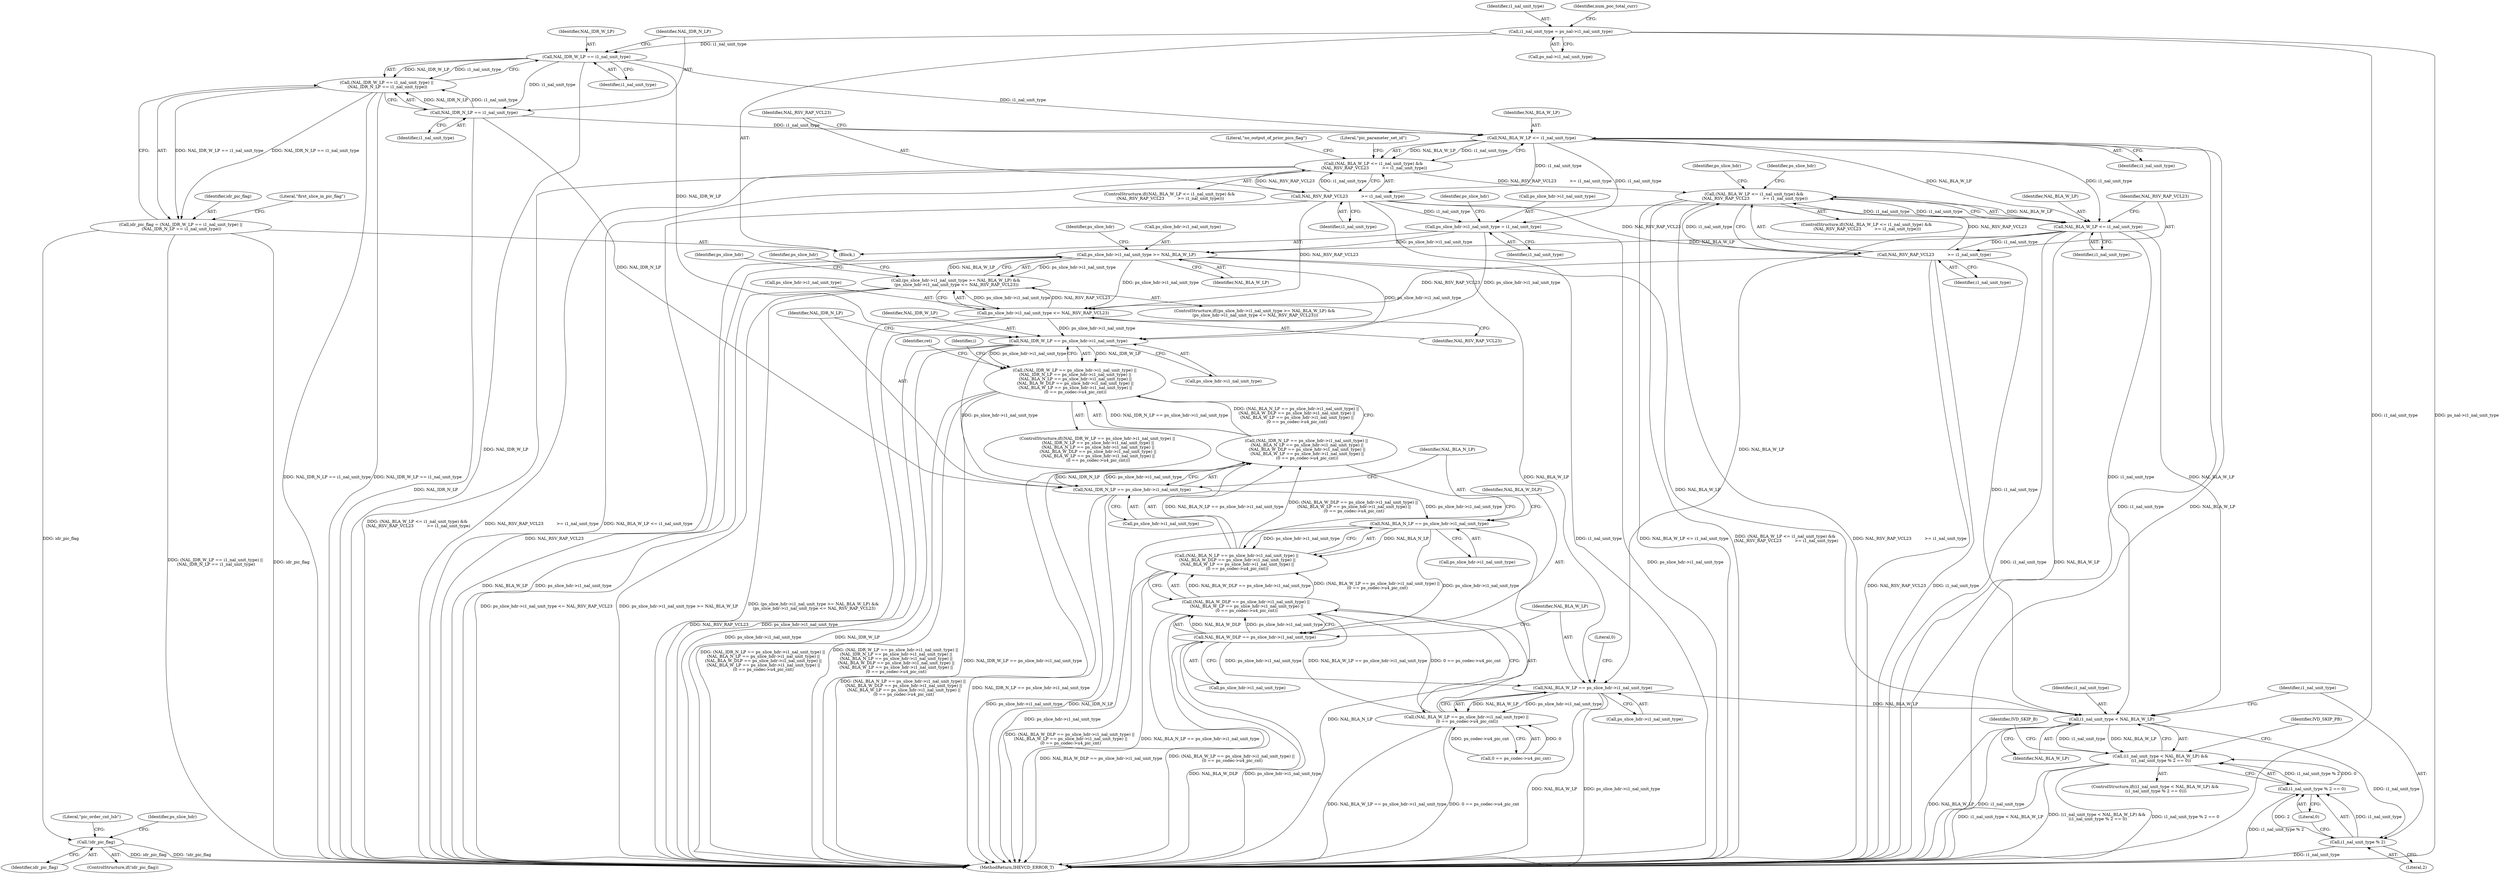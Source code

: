 digraph "0_Android_a1424724a00d62ac5efa0e27953eed66850d662f@pointer" {
"1000163" [label="(Call,i1_nal_unit_type = ps_nal->i1_nal_unit_type)"];
"1000184" [label="(Call,NAL_IDR_W_LP == i1_nal_unit_type)"];
"1000183" [label="(Call,(NAL_IDR_W_LP == i1_nal_unit_type) ||\n (NAL_IDR_N_LP == i1_nal_unit_type))"];
"1000181" [label="(Call,idr_pic_flag = (NAL_IDR_W_LP == i1_nal_unit_type) ||\n (NAL_IDR_N_LP == i1_nal_unit_type))"];
"1000675" [label="(Call,!idr_pic_flag)"];
"1000187" [label="(Call,NAL_IDR_N_LP == i1_nal_unit_type)"];
"1000197" [label="(Call,NAL_BLA_W_LP <= i1_nal_unit_type)"];
"1000196" [label="(Call,(NAL_BLA_W_LP <= i1_nal_unit_type) &&\n (NAL_RSV_RAP_VCL23          >= i1_nal_unit_type))"];
"1000493" [label="(Call,(NAL_BLA_W_LP <= i1_nal_unit_type) &&\n (NAL_RSV_RAP_VCL23          >= i1_nal_unit_type))"];
"1000200" [label="(Call,NAL_RSV_RAP_VCL23          >= i1_nal_unit_type)"];
"1000472" [label="(Call,ps_slice_hdr->i1_nal_unit_type = i1_nal_unit_type)"];
"1000603" [label="(Call,ps_slice_hdr->i1_nal_unit_type >= NAL_BLA_W_LP)"];
"1000602" [label="(Call,(ps_slice_hdr->i1_nal_unit_type >= NAL_BLA_W_LP) &&\n (ps_slice_hdr->i1_nal_unit_type <= NAL_RSV_RAP_VCL23))"];
"1000608" [label="(Call,ps_slice_hdr->i1_nal_unit_type <= NAL_RSV_RAP_VCL23)"];
"1002030" [label="(Call,NAL_IDR_W_LP == ps_slice_hdr->i1_nal_unit_type)"];
"1002029" [label="(Call,(NAL_IDR_W_LP == ps_slice_hdr->i1_nal_unit_type) ||\n (NAL_IDR_N_LP == ps_slice_hdr->i1_nal_unit_type) ||\n (NAL_BLA_N_LP == ps_slice_hdr->i1_nal_unit_type) ||\n (NAL_BLA_W_DLP == ps_slice_hdr->i1_nal_unit_type) ||\n (NAL_BLA_W_LP == ps_slice_hdr->i1_nal_unit_type) ||\n (0 == ps_codec->u4_pic_cnt))"];
"1002036" [label="(Call,NAL_IDR_N_LP == ps_slice_hdr->i1_nal_unit_type)"];
"1002035" [label="(Call,(NAL_IDR_N_LP == ps_slice_hdr->i1_nal_unit_type) ||\n (NAL_BLA_N_LP == ps_slice_hdr->i1_nal_unit_type) ||\n (NAL_BLA_W_DLP == ps_slice_hdr->i1_nal_unit_type) ||\n (NAL_BLA_W_LP == ps_slice_hdr->i1_nal_unit_type) ||\n (0 == ps_codec->u4_pic_cnt))"];
"1002042" [label="(Call,NAL_BLA_N_LP == ps_slice_hdr->i1_nal_unit_type)"];
"1002041" [label="(Call,(NAL_BLA_N_LP == ps_slice_hdr->i1_nal_unit_type) ||\n (NAL_BLA_W_DLP == ps_slice_hdr->i1_nal_unit_type) ||\n (NAL_BLA_W_LP == ps_slice_hdr->i1_nal_unit_type) ||\n (0 == ps_codec->u4_pic_cnt))"];
"1002048" [label="(Call,NAL_BLA_W_DLP == ps_slice_hdr->i1_nal_unit_type)"];
"1002047" [label="(Call,(NAL_BLA_W_DLP == ps_slice_hdr->i1_nal_unit_type) ||\n (NAL_BLA_W_LP == ps_slice_hdr->i1_nal_unit_type) ||\n (0 == ps_codec->u4_pic_cnt))"];
"1002054" [label="(Call,NAL_BLA_W_LP == ps_slice_hdr->i1_nal_unit_type)"];
"1002053" [label="(Call,(NAL_BLA_W_LP == ps_slice_hdr->i1_nal_unit_type) ||\n (0 == ps_codec->u4_pic_cnt))"];
"1002583" [label="(Call,i1_nal_unit_type < NAL_BLA_W_LP)"];
"1002582" [label="(Call,(i1_nal_unit_type < NAL_BLA_W_LP) &&\n (i1_nal_unit_type % 2 == 0))"];
"1002587" [label="(Call,i1_nal_unit_type % 2)"];
"1002586" [label="(Call,i1_nal_unit_type % 2 == 0)"];
"1000494" [label="(Call,NAL_BLA_W_LP <= i1_nal_unit_type)"];
"1000497" [label="(Call,NAL_RSV_RAP_VCL23          >= i1_nal_unit_type)"];
"1002049" [label="(Identifier,NAL_BLA_W_DLP)"];
"1002197" [label="(Identifier,ret)"];
"1000479" [label="(Identifier,ps_slice_hdr)"];
"1000195" [label="(ControlStructure,if((NAL_BLA_W_LP <= i1_nal_unit_type) &&\n (NAL_RSV_RAP_VCL23          >= i1_nal_unit_type)))"];
"1000498" [label="(Identifier,NAL_RSV_RAP_VCL23)"];
"1000622" [label="(Identifier,ps_slice_hdr)"];
"1002048" [label="(Call,NAL_BLA_W_DLP == ps_slice_hdr->i1_nal_unit_type)"];
"1002581" [label="(ControlStructure,if((i1_nal_unit_type < NAL_BLA_W_LP) &&\n (i1_nal_unit_type % 2 == 0)))"];
"1000615" [label="(Identifier,ps_slice_hdr)"];
"1000604" [label="(Call,ps_slice_hdr->i1_nal_unit_type)"];
"1002586" [label="(Call,i1_nal_unit_type % 2 == 0)"];
"1000132" [label="(Block,)"];
"1000196" [label="(Call,(NAL_BLA_W_LP <= i1_nal_unit_type) &&\n (NAL_RSV_RAP_VCL23          >= i1_nal_unit_type))"];
"1002603" [label="(Identifier,IVD_SKIP_PB)"];
"1002043" [label="(Identifier,NAL_BLA_N_LP)"];
"1000198" [label="(Identifier,NAL_BLA_W_LP)"];
"1000603" [label="(Call,ps_slice_hdr->i1_nal_unit_type >= NAL_BLA_W_LP)"];
"1002031" [label="(Identifier,NAL_IDR_W_LP)"];
"1000188" [label="(Identifier,NAL_IDR_N_LP)"];
"1000181" [label="(Call,idr_pic_flag = (NAL_IDR_W_LP == i1_nal_unit_type) ||\n (NAL_IDR_N_LP == i1_nal_unit_type))"];
"1002044" [label="(Call,ps_slice_hdr->i1_nal_unit_type)"];
"1002056" [label="(Call,ps_slice_hdr->i1_nal_unit_type)"];
"1000182" [label="(Identifier,idr_pic_flag)"];
"1001093" [label="(Identifier,ps_slice_hdr)"];
"1002067" [label="(Identifier,i)"];
"1000165" [label="(Call,ps_nal->i1_nal_unit_type)"];
"1002028" [label="(ControlStructure,if((NAL_IDR_W_LP == ps_slice_hdr->i1_nal_unit_type) ||\n (NAL_IDR_N_LP == ps_slice_hdr->i1_nal_unit_type) ||\n (NAL_BLA_N_LP == ps_slice_hdr->i1_nal_unit_type) ||\n (NAL_BLA_W_DLP == ps_slice_hdr->i1_nal_unit_type) ||\n (NAL_BLA_W_LP == ps_slice_hdr->i1_nal_unit_type) ||\n (0 == ps_codec->u4_pic_cnt)))"];
"1000683" [label="(Literal,\"pic_order_cnt_lsb\")"];
"1002029" [label="(Call,(NAL_IDR_W_LP == ps_slice_hdr->i1_nal_unit_type) ||\n (NAL_IDR_N_LP == ps_slice_hdr->i1_nal_unit_type) ||\n (NAL_BLA_N_LP == ps_slice_hdr->i1_nal_unit_type) ||\n (NAL_BLA_W_DLP == ps_slice_hdr->i1_nal_unit_type) ||\n (NAL_BLA_W_LP == ps_slice_hdr->i1_nal_unit_type) ||\n (0 == ps_codec->u4_pic_cnt))"];
"1002038" [label="(Call,ps_slice_hdr->i1_nal_unit_type)"];
"1000492" [label="(ControlStructure,if((NAL_BLA_W_LP <= i1_nal_unit_type) &&\n (NAL_RSV_RAP_VCL23          >= i1_nal_unit_type)))"];
"1000476" [label="(Identifier,i1_nal_unit_type)"];
"1002059" [label="(Call,0 == ps_codec->u4_pic_cnt)"];
"1000496" [label="(Identifier,i1_nal_unit_type)"];
"1002047" [label="(Call,(NAL_BLA_W_DLP == ps_slice_hdr->i1_nal_unit_type) ||\n (NAL_BLA_W_LP == ps_slice_hdr->i1_nal_unit_type) ||\n (0 == ps_codec->u4_pic_cnt))"];
"1000508" [label="(Identifier,ps_slice_hdr)"];
"1000676" [label="(Identifier,idr_pic_flag)"];
"1002042" [label="(Call,NAL_BLA_N_LP == ps_slice_hdr->i1_nal_unit_type)"];
"1000503" [label="(Identifier,ps_slice_hdr)"];
"1002041" [label="(Call,(NAL_BLA_N_LP == ps_slice_hdr->i1_nal_unit_type) ||\n (NAL_BLA_W_DLP == ps_slice_hdr->i1_nal_unit_type) ||\n (NAL_BLA_W_LP == ps_slice_hdr->i1_nal_unit_type) ||\n (0 == ps_codec->u4_pic_cnt))"];
"1002054" [label="(Call,NAL_BLA_W_LP == ps_slice_hdr->i1_nal_unit_type)"];
"1000472" [label="(Call,ps_slice_hdr->i1_nal_unit_type = i1_nal_unit_type)"];
"1000163" [label="(Call,i1_nal_unit_type = ps_nal->i1_nal_unit_type)"];
"1000191" [label="(Literal,\"first_slice_in_pic_flag\")"];
"1002617" [label="(MethodReturn,IHEVCD_ERROR_T)"];
"1000612" [label="(Identifier,NAL_RSV_RAP_VCL23)"];
"1002584" [label="(Identifier,i1_nal_unit_type)"];
"1000608" [label="(Call,ps_slice_hdr->i1_nal_unit_type <= NAL_RSV_RAP_VCL23)"];
"1002036" [label="(Call,NAL_IDR_N_LP == ps_slice_hdr->i1_nal_unit_type)"];
"1000607" [label="(Identifier,NAL_BLA_W_LP)"];
"1000187" [label="(Call,NAL_IDR_N_LP == i1_nal_unit_type)"];
"1002589" [label="(Literal,2)"];
"1002590" [label="(Literal,0)"];
"1000675" [label="(Call,!idr_pic_flag)"];
"1000473" [label="(Call,ps_slice_hdr->i1_nal_unit_type)"];
"1002055" [label="(Identifier,NAL_BLA_W_LP)"];
"1000164" [label="(Identifier,i1_nal_unit_type)"];
"1000494" [label="(Call,NAL_BLA_W_LP <= i1_nal_unit_type)"];
"1002060" [label="(Literal,0)"];
"1000200" [label="(Call,NAL_RSV_RAP_VCL23          >= i1_nal_unit_type)"];
"1000197" [label="(Call,NAL_BLA_W_LP <= i1_nal_unit_type)"];
"1002594" [label="(Identifier,IVD_SKIP_B)"];
"1000184" [label="(Call,NAL_IDR_W_LP == i1_nal_unit_type)"];
"1002050" [label="(Call,ps_slice_hdr->i1_nal_unit_type)"];
"1000601" [label="(ControlStructure,if((ps_slice_hdr->i1_nal_unit_type >= NAL_BLA_W_LP) &&\n (ps_slice_hdr->i1_nal_unit_type <= NAL_RSV_RAP_VCL23)))"];
"1002035" [label="(Call,(NAL_IDR_N_LP == ps_slice_hdr->i1_nal_unit_type) ||\n (NAL_BLA_N_LP == ps_slice_hdr->i1_nal_unit_type) ||\n (NAL_BLA_W_DLP == ps_slice_hdr->i1_nal_unit_type) ||\n (NAL_BLA_W_LP == ps_slice_hdr->i1_nal_unit_type) ||\n (0 == ps_codec->u4_pic_cnt))"];
"1000170" [label="(Identifier,num_poc_total_curr)"];
"1000186" [label="(Identifier,i1_nal_unit_type)"];
"1002582" [label="(Call,(i1_nal_unit_type < NAL_BLA_W_LP) &&\n (i1_nal_unit_type % 2 == 0))"];
"1000185" [label="(Identifier,NAL_IDR_W_LP)"];
"1000674" [label="(ControlStructure,if(!idr_pic_flag))"];
"1002032" [label="(Call,ps_slice_hdr->i1_nal_unit_type)"];
"1000610" [label="(Identifier,ps_slice_hdr)"];
"1000495" [label="(Identifier,NAL_BLA_W_LP)"];
"1000183" [label="(Call,(NAL_IDR_W_LP == i1_nal_unit_type) ||\n (NAL_IDR_N_LP == i1_nal_unit_type))"];
"1002053" [label="(Call,(NAL_BLA_W_LP == ps_slice_hdr->i1_nal_unit_type) ||\n (0 == ps_codec->u4_pic_cnt))"];
"1000201" [label="(Identifier,NAL_RSV_RAP_VCL23)"];
"1002588" [label="(Identifier,i1_nal_unit_type)"];
"1002587" [label="(Call,i1_nal_unit_type % 2)"];
"1000202" [label="(Identifier,i1_nal_unit_type)"];
"1002585" [label="(Identifier,NAL_BLA_W_LP)"];
"1000199" [label="(Identifier,i1_nal_unit_type)"];
"1000205" [label="(Literal,\"no_output_of_prior_pics_flag\")"];
"1000609" [label="(Call,ps_slice_hdr->i1_nal_unit_type)"];
"1000493" [label="(Call,(NAL_BLA_W_LP <= i1_nal_unit_type) &&\n (NAL_RSV_RAP_VCL23          >= i1_nal_unit_type))"];
"1000210" [label="(Literal,\"pic_parameter_set_id\")"];
"1000497" [label="(Call,NAL_RSV_RAP_VCL23          >= i1_nal_unit_type)"];
"1002030" [label="(Call,NAL_IDR_W_LP == ps_slice_hdr->i1_nal_unit_type)"];
"1000602" [label="(Call,(ps_slice_hdr->i1_nal_unit_type >= NAL_BLA_W_LP) &&\n (ps_slice_hdr->i1_nal_unit_type <= NAL_RSV_RAP_VCL23))"];
"1002037" [label="(Identifier,NAL_IDR_N_LP)"];
"1000189" [label="(Identifier,i1_nal_unit_type)"];
"1002583" [label="(Call,i1_nal_unit_type < NAL_BLA_W_LP)"];
"1000499" [label="(Identifier,i1_nal_unit_type)"];
"1000163" -> "1000132"  [label="AST: "];
"1000163" -> "1000165"  [label="CFG: "];
"1000164" -> "1000163"  [label="AST: "];
"1000165" -> "1000163"  [label="AST: "];
"1000170" -> "1000163"  [label="CFG: "];
"1000163" -> "1002617"  [label="DDG: i1_nal_unit_type"];
"1000163" -> "1002617"  [label="DDG: ps_nal->i1_nal_unit_type"];
"1000163" -> "1000184"  [label="DDG: i1_nal_unit_type"];
"1000184" -> "1000183"  [label="AST: "];
"1000184" -> "1000186"  [label="CFG: "];
"1000185" -> "1000184"  [label="AST: "];
"1000186" -> "1000184"  [label="AST: "];
"1000188" -> "1000184"  [label="CFG: "];
"1000183" -> "1000184"  [label="CFG: "];
"1000184" -> "1002617"  [label="DDG: NAL_IDR_W_LP"];
"1000184" -> "1000183"  [label="DDG: NAL_IDR_W_LP"];
"1000184" -> "1000183"  [label="DDG: i1_nal_unit_type"];
"1000184" -> "1000187"  [label="DDG: i1_nal_unit_type"];
"1000184" -> "1000197"  [label="DDG: i1_nal_unit_type"];
"1000184" -> "1002030"  [label="DDG: NAL_IDR_W_LP"];
"1000183" -> "1000181"  [label="AST: "];
"1000183" -> "1000187"  [label="CFG: "];
"1000187" -> "1000183"  [label="AST: "];
"1000181" -> "1000183"  [label="CFG: "];
"1000183" -> "1002617"  [label="DDG: NAL_IDR_N_LP == i1_nal_unit_type"];
"1000183" -> "1002617"  [label="DDG: NAL_IDR_W_LP == i1_nal_unit_type"];
"1000183" -> "1000181"  [label="DDG: NAL_IDR_W_LP == i1_nal_unit_type"];
"1000183" -> "1000181"  [label="DDG: NAL_IDR_N_LP == i1_nal_unit_type"];
"1000187" -> "1000183"  [label="DDG: NAL_IDR_N_LP"];
"1000187" -> "1000183"  [label="DDG: i1_nal_unit_type"];
"1000181" -> "1000132"  [label="AST: "];
"1000182" -> "1000181"  [label="AST: "];
"1000191" -> "1000181"  [label="CFG: "];
"1000181" -> "1002617"  [label="DDG: idr_pic_flag"];
"1000181" -> "1002617"  [label="DDG: (NAL_IDR_W_LP == i1_nal_unit_type) ||\n (NAL_IDR_N_LP == i1_nal_unit_type)"];
"1000181" -> "1000675"  [label="DDG: idr_pic_flag"];
"1000675" -> "1000674"  [label="AST: "];
"1000675" -> "1000676"  [label="CFG: "];
"1000676" -> "1000675"  [label="AST: "];
"1000683" -> "1000675"  [label="CFG: "];
"1001093" -> "1000675"  [label="CFG: "];
"1000675" -> "1002617"  [label="DDG: idr_pic_flag"];
"1000675" -> "1002617"  [label="DDG: !idr_pic_flag"];
"1000187" -> "1000189"  [label="CFG: "];
"1000188" -> "1000187"  [label="AST: "];
"1000189" -> "1000187"  [label="AST: "];
"1000187" -> "1002617"  [label="DDG: NAL_IDR_N_LP"];
"1000187" -> "1000197"  [label="DDG: i1_nal_unit_type"];
"1000187" -> "1002036"  [label="DDG: NAL_IDR_N_LP"];
"1000197" -> "1000196"  [label="AST: "];
"1000197" -> "1000199"  [label="CFG: "];
"1000198" -> "1000197"  [label="AST: "];
"1000199" -> "1000197"  [label="AST: "];
"1000201" -> "1000197"  [label="CFG: "];
"1000196" -> "1000197"  [label="CFG: "];
"1000197" -> "1002617"  [label="DDG: i1_nal_unit_type"];
"1000197" -> "1002617"  [label="DDG: NAL_BLA_W_LP"];
"1000197" -> "1000196"  [label="DDG: NAL_BLA_W_LP"];
"1000197" -> "1000196"  [label="DDG: i1_nal_unit_type"];
"1000197" -> "1000200"  [label="DDG: i1_nal_unit_type"];
"1000197" -> "1000472"  [label="DDG: i1_nal_unit_type"];
"1000197" -> "1000494"  [label="DDG: NAL_BLA_W_LP"];
"1000197" -> "1000494"  [label="DDG: i1_nal_unit_type"];
"1000196" -> "1000195"  [label="AST: "];
"1000196" -> "1000200"  [label="CFG: "];
"1000200" -> "1000196"  [label="AST: "];
"1000205" -> "1000196"  [label="CFG: "];
"1000210" -> "1000196"  [label="CFG: "];
"1000196" -> "1002617"  [label="DDG: NAL_RSV_RAP_VCL23          >= i1_nal_unit_type"];
"1000196" -> "1002617"  [label="DDG: NAL_BLA_W_LP <= i1_nal_unit_type"];
"1000196" -> "1002617"  [label="DDG: (NAL_BLA_W_LP <= i1_nal_unit_type) &&\n (NAL_RSV_RAP_VCL23          >= i1_nal_unit_type)"];
"1000200" -> "1000196"  [label="DDG: NAL_RSV_RAP_VCL23"];
"1000200" -> "1000196"  [label="DDG: i1_nal_unit_type"];
"1000196" -> "1000493"  [label="DDG: NAL_RSV_RAP_VCL23          >= i1_nal_unit_type"];
"1000493" -> "1000492"  [label="AST: "];
"1000493" -> "1000494"  [label="CFG: "];
"1000493" -> "1000497"  [label="CFG: "];
"1000494" -> "1000493"  [label="AST: "];
"1000497" -> "1000493"  [label="AST: "];
"1000503" -> "1000493"  [label="CFG: "];
"1000508" -> "1000493"  [label="CFG: "];
"1000493" -> "1002617"  [label="DDG: NAL_BLA_W_LP <= i1_nal_unit_type"];
"1000493" -> "1002617"  [label="DDG: (NAL_BLA_W_LP <= i1_nal_unit_type) &&\n (NAL_RSV_RAP_VCL23          >= i1_nal_unit_type)"];
"1000493" -> "1002617"  [label="DDG: NAL_RSV_RAP_VCL23          >= i1_nal_unit_type"];
"1000494" -> "1000493"  [label="DDG: NAL_BLA_W_LP"];
"1000494" -> "1000493"  [label="DDG: i1_nal_unit_type"];
"1000497" -> "1000493"  [label="DDG: NAL_RSV_RAP_VCL23"];
"1000497" -> "1000493"  [label="DDG: i1_nal_unit_type"];
"1000200" -> "1000202"  [label="CFG: "];
"1000201" -> "1000200"  [label="AST: "];
"1000202" -> "1000200"  [label="AST: "];
"1000200" -> "1002617"  [label="DDG: NAL_RSV_RAP_VCL23"];
"1000200" -> "1002617"  [label="DDG: i1_nal_unit_type"];
"1000200" -> "1000472"  [label="DDG: i1_nal_unit_type"];
"1000200" -> "1000494"  [label="DDG: i1_nal_unit_type"];
"1000200" -> "1000497"  [label="DDG: NAL_RSV_RAP_VCL23"];
"1000200" -> "1000608"  [label="DDG: NAL_RSV_RAP_VCL23"];
"1000472" -> "1000132"  [label="AST: "];
"1000472" -> "1000476"  [label="CFG: "];
"1000473" -> "1000472"  [label="AST: "];
"1000476" -> "1000472"  [label="AST: "];
"1000479" -> "1000472"  [label="CFG: "];
"1000472" -> "1002617"  [label="DDG: ps_slice_hdr->i1_nal_unit_type"];
"1000472" -> "1000603"  [label="DDG: ps_slice_hdr->i1_nal_unit_type"];
"1000472" -> "1002030"  [label="DDG: ps_slice_hdr->i1_nal_unit_type"];
"1000603" -> "1000602"  [label="AST: "];
"1000603" -> "1000607"  [label="CFG: "];
"1000604" -> "1000603"  [label="AST: "];
"1000607" -> "1000603"  [label="AST: "];
"1000610" -> "1000603"  [label="CFG: "];
"1000602" -> "1000603"  [label="CFG: "];
"1000603" -> "1002617"  [label="DDG: NAL_BLA_W_LP"];
"1000603" -> "1002617"  [label="DDG: ps_slice_hdr->i1_nal_unit_type"];
"1000603" -> "1000602"  [label="DDG: ps_slice_hdr->i1_nal_unit_type"];
"1000603" -> "1000602"  [label="DDG: NAL_BLA_W_LP"];
"1000494" -> "1000603"  [label="DDG: NAL_BLA_W_LP"];
"1000603" -> "1000608"  [label="DDG: ps_slice_hdr->i1_nal_unit_type"];
"1000603" -> "1002030"  [label="DDG: ps_slice_hdr->i1_nal_unit_type"];
"1000603" -> "1002054"  [label="DDG: NAL_BLA_W_LP"];
"1000603" -> "1002583"  [label="DDG: NAL_BLA_W_LP"];
"1000602" -> "1000601"  [label="AST: "];
"1000602" -> "1000608"  [label="CFG: "];
"1000608" -> "1000602"  [label="AST: "];
"1000615" -> "1000602"  [label="CFG: "];
"1000622" -> "1000602"  [label="CFG: "];
"1000602" -> "1002617"  [label="DDG: (ps_slice_hdr->i1_nal_unit_type >= NAL_BLA_W_LP) &&\n (ps_slice_hdr->i1_nal_unit_type <= NAL_RSV_RAP_VCL23)"];
"1000602" -> "1002617"  [label="DDG: ps_slice_hdr->i1_nal_unit_type <= NAL_RSV_RAP_VCL23"];
"1000602" -> "1002617"  [label="DDG: ps_slice_hdr->i1_nal_unit_type >= NAL_BLA_W_LP"];
"1000608" -> "1000602"  [label="DDG: ps_slice_hdr->i1_nal_unit_type"];
"1000608" -> "1000602"  [label="DDG: NAL_RSV_RAP_VCL23"];
"1000608" -> "1000612"  [label="CFG: "];
"1000609" -> "1000608"  [label="AST: "];
"1000612" -> "1000608"  [label="AST: "];
"1000608" -> "1002617"  [label="DDG: ps_slice_hdr->i1_nal_unit_type"];
"1000608" -> "1002617"  [label="DDG: NAL_RSV_RAP_VCL23"];
"1000497" -> "1000608"  [label="DDG: NAL_RSV_RAP_VCL23"];
"1000608" -> "1002030"  [label="DDG: ps_slice_hdr->i1_nal_unit_type"];
"1002030" -> "1002029"  [label="AST: "];
"1002030" -> "1002032"  [label="CFG: "];
"1002031" -> "1002030"  [label="AST: "];
"1002032" -> "1002030"  [label="AST: "];
"1002037" -> "1002030"  [label="CFG: "];
"1002029" -> "1002030"  [label="CFG: "];
"1002030" -> "1002617"  [label="DDG: ps_slice_hdr->i1_nal_unit_type"];
"1002030" -> "1002617"  [label="DDG: NAL_IDR_W_LP"];
"1002030" -> "1002029"  [label="DDG: NAL_IDR_W_LP"];
"1002030" -> "1002029"  [label="DDG: ps_slice_hdr->i1_nal_unit_type"];
"1002030" -> "1002036"  [label="DDG: ps_slice_hdr->i1_nal_unit_type"];
"1002029" -> "1002028"  [label="AST: "];
"1002029" -> "1002035"  [label="CFG: "];
"1002035" -> "1002029"  [label="AST: "];
"1002067" -> "1002029"  [label="CFG: "];
"1002197" -> "1002029"  [label="CFG: "];
"1002029" -> "1002617"  [label="DDG: (NAL_IDR_W_LP == ps_slice_hdr->i1_nal_unit_type) ||\n (NAL_IDR_N_LP == ps_slice_hdr->i1_nal_unit_type) ||\n (NAL_BLA_N_LP == ps_slice_hdr->i1_nal_unit_type) ||\n (NAL_BLA_W_DLP == ps_slice_hdr->i1_nal_unit_type) ||\n (NAL_BLA_W_LP == ps_slice_hdr->i1_nal_unit_type) ||\n (0 == ps_codec->u4_pic_cnt)"];
"1002029" -> "1002617"  [label="DDG: NAL_IDR_W_LP == ps_slice_hdr->i1_nal_unit_type"];
"1002029" -> "1002617"  [label="DDG: (NAL_IDR_N_LP == ps_slice_hdr->i1_nal_unit_type) ||\n (NAL_BLA_N_LP == ps_slice_hdr->i1_nal_unit_type) ||\n (NAL_BLA_W_DLP == ps_slice_hdr->i1_nal_unit_type) ||\n (NAL_BLA_W_LP == ps_slice_hdr->i1_nal_unit_type) ||\n (0 == ps_codec->u4_pic_cnt)"];
"1002035" -> "1002029"  [label="DDG: NAL_IDR_N_LP == ps_slice_hdr->i1_nal_unit_type"];
"1002035" -> "1002029"  [label="DDG: (NAL_BLA_N_LP == ps_slice_hdr->i1_nal_unit_type) ||\n (NAL_BLA_W_DLP == ps_slice_hdr->i1_nal_unit_type) ||\n (NAL_BLA_W_LP == ps_slice_hdr->i1_nal_unit_type) ||\n (0 == ps_codec->u4_pic_cnt)"];
"1002036" -> "1002035"  [label="AST: "];
"1002036" -> "1002038"  [label="CFG: "];
"1002037" -> "1002036"  [label="AST: "];
"1002038" -> "1002036"  [label="AST: "];
"1002043" -> "1002036"  [label="CFG: "];
"1002035" -> "1002036"  [label="CFG: "];
"1002036" -> "1002617"  [label="DDG: ps_slice_hdr->i1_nal_unit_type"];
"1002036" -> "1002617"  [label="DDG: NAL_IDR_N_LP"];
"1002036" -> "1002035"  [label="DDG: NAL_IDR_N_LP"];
"1002036" -> "1002035"  [label="DDG: ps_slice_hdr->i1_nal_unit_type"];
"1002036" -> "1002042"  [label="DDG: ps_slice_hdr->i1_nal_unit_type"];
"1002035" -> "1002041"  [label="CFG: "];
"1002041" -> "1002035"  [label="AST: "];
"1002035" -> "1002617"  [label="DDG: (NAL_BLA_N_LP == ps_slice_hdr->i1_nal_unit_type) ||\n (NAL_BLA_W_DLP == ps_slice_hdr->i1_nal_unit_type) ||\n (NAL_BLA_W_LP == ps_slice_hdr->i1_nal_unit_type) ||\n (0 == ps_codec->u4_pic_cnt)"];
"1002035" -> "1002617"  [label="DDG: NAL_IDR_N_LP == ps_slice_hdr->i1_nal_unit_type"];
"1002041" -> "1002035"  [label="DDG: NAL_BLA_N_LP == ps_slice_hdr->i1_nal_unit_type"];
"1002041" -> "1002035"  [label="DDG: (NAL_BLA_W_DLP == ps_slice_hdr->i1_nal_unit_type) ||\n (NAL_BLA_W_LP == ps_slice_hdr->i1_nal_unit_type) ||\n (0 == ps_codec->u4_pic_cnt)"];
"1002042" -> "1002041"  [label="AST: "];
"1002042" -> "1002044"  [label="CFG: "];
"1002043" -> "1002042"  [label="AST: "];
"1002044" -> "1002042"  [label="AST: "];
"1002049" -> "1002042"  [label="CFG: "];
"1002041" -> "1002042"  [label="CFG: "];
"1002042" -> "1002617"  [label="DDG: ps_slice_hdr->i1_nal_unit_type"];
"1002042" -> "1002617"  [label="DDG: NAL_BLA_N_LP"];
"1002042" -> "1002041"  [label="DDG: NAL_BLA_N_LP"];
"1002042" -> "1002041"  [label="DDG: ps_slice_hdr->i1_nal_unit_type"];
"1002042" -> "1002048"  [label="DDG: ps_slice_hdr->i1_nal_unit_type"];
"1002041" -> "1002047"  [label="CFG: "];
"1002047" -> "1002041"  [label="AST: "];
"1002041" -> "1002617"  [label="DDG: NAL_BLA_N_LP == ps_slice_hdr->i1_nal_unit_type"];
"1002041" -> "1002617"  [label="DDG: (NAL_BLA_W_DLP == ps_slice_hdr->i1_nal_unit_type) ||\n (NAL_BLA_W_LP == ps_slice_hdr->i1_nal_unit_type) ||\n (0 == ps_codec->u4_pic_cnt)"];
"1002047" -> "1002041"  [label="DDG: NAL_BLA_W_DLP == ps_slice_hdr->i1_nal_unit_type"];
"1002047" -> "1002041"  [label="DDG: (NAL_BLA_W_LP == ps_slice_hdr->i1_nal_unit_type) ||\n (0 == ps_codec->u4_pic_cnt)"];
"1002048" -> "1002047"  [label="AST: "];
"1002048" -> "1002050"  [label="CFG: "];
"1002049" -> "1002048"  [label="AST: "];
"1002050" -> "1002048"  [label="AST: "];
"1002055" -> "1002048"  [label="CFG: "];
"1002047" -> "1002048"  [label="CFG: "];
"1002048" -> "1002617"  [label="DDG: NAL_BLA_W_DLP"];
"1002048" -> "1002617"  [label="DDG: ps_slice_hdr->i1_nal_unit_type"];
"1002048" -> "1002047"  [label="DDG: NAL_BLA_W_DLP"];
"1002048" -> "1002047"  [label="DDG: ps_slice_hdr->i1_nal_unit_type"];
"1002048" -> "1002054"  [label="DDG: ps_slice_hdr->i1_nal_unit_type"];
"1002047" -> "1002053"  [label="CFG: "];
"1002053" -> "1002047"  [label="AST: "];
"1002047" -> "1002617"  [label="DDG: NAL_BLA_W_DLP == ps_slice_hdr->i1_nal_unit_type"];
"1002047" -> "1002617"  [label="DDG: (NAL_BLA_W_LP == ps_slice_hdr->i1_nal_unit_type) ||\n (0 == ps_codec->u4_pic_cnt)"];
"1002053" -> "1002047"  [label="DDG: NAL_BLA_W_LP == ps_slice_hdr->i1_nal_unit_type"];
"1002053" -> "1002047"  [label="DDG: 0 == ps_codec->u4_pic_cnt"];
"1002054" -> "1002053"  [label="AST: "];
"1002054" -> "1002056"  [label="CFG: "];
"1002055" -> "1002054"  [label="AST: "];
"1002056" -> "1002054"  [label="AST: "];
"1002060" -> "1002054"  [label="CFG: "];
"1002053" -> "1002054"  [label="CFG: "];
"1002054" -> "1002617"  [label="DDG: NAL_BLA_W_LP"];
"1002054" -> "1002617"  [label="DDG: ps_slice_hdr->i1_nal_unit_type"];
"1002054" -> "1002053"  [label="DDG: NAL_BLA_W_LP"];
"1002054" -> "1002053"  [label="DDG: ps_slice_hdr->i1_nal_unit_type"];
"1000494" -> "1002054"  [label="DDG: NAL_BLA_W_LP"];
"1002054" -> "1002583"  [label="DDG: NAL_BLA_W_LP"];
"1002053" -> "1002059"  [label="CFG: "];
"1002059" -> "1002053"  [label="AST: "];
"1002053" -> "1002617"  [label="DDG: NAL_BLA_W_LP == ps_slice_hdr->i1_nal_unit_type"];
"1002053" -> "1002617"  [label="DDG: 0 == ps_codec->u4_pic_cnt"];
"1002059" -> "1002053"  [label="DDG: 0"];
"1002059" -> "1002053"  [label="DDG: ps_codec->u4_pic_cnt"];
"1002583" -> "1002582"  [label="AST: "];
"1002583" -> "1002585"  [label="CFG: "];
"1002584" -> "1002583"  [label="AST: "];
"1002585" -> "1002583"  [label="AST: "];
"1002588" -> "1002583"  [label="CFG: "];
"1002582" -> "1002583"  [label="CFG: "];
"1002583" -> "1002617"  [label="DDG: NAL_BLA_W_LP"];
"1002583" -> "1002617"  [label="DDG: i1_nal_unit_type"];
"1002583" -> "1002582"  [label="DDG: i1_nal_unit_type"];
"1002583" -> "1002582"  [label="DDG: NAL_BLA_W_LP"];
"1000494" -> "1002583"  [label="DDG: i1_nal_unit_type"];
"1000494" -> "1002583"  [label="DDG: NAL_BLA_W_LP"];
"1000497" -> "1002583"  [label="DDG: i1_nal_unit_type"];
"1002583" -> "1002587"  [label="DDG: i1_nal_unit_type"];
"1002582" -> "1002581"  [label="AST: "];
"1002582" -> "1002586"  [label="CFG: "];
"1002586" -> "1002582"  [label="AST: "];
"1002594" -> "1002582"  [label="CFG: "];
"1002603" -> "1002582"  [label="CFG: "];
"1002582" -> "1002617"  [label="DDG: (i1_nal_unit_type < NAL_BLA_W_LP) &&\n (i1_nal_unit_type % 2 == 0)"];
"1002582" -> "1002617"  [label="DDG: i1_nal_unit_type % 2 == 0"];
"1002582" -> "1002617"  [label="DDG: i1_nal_unit_type < NAL_BLA_W_LP"];
"1002586" -> "1002582"  [label="DDG: i1_nal_unit_type % 2"];
"1002586" -> "1002582"  [label="DDG: 0"];
"1002587" -> "1002586"  [label="AST: "];
"1002587" -> "1002589"  [label="CFG: "];
"1002588" -> "1002587"  [label="AST: "];
"1002589" -> "1002587"  [label="AST: "];
"1002590" -> "1002587"  [label="CFG: "];
"1002587" -> "1002617"  [label="DDG: i1_nal_unit_type"];
"1002587" -> "1002586"  [label="DDG: i1_nal_unit_type"];
"1002587" -> "1002586"  [label="DDG: 2"];
"1002586" -> "1002590"  [label="CFG: "];
"1002590" -> "1002586"  [label="AST: "];
"1002586" -> "1002617"  [label="DDG: i1_nal_unit_type % 2"];
"1000494" -> "1000496"  [label="CFG: "];
"1000495" -> "1000494"  [label="AST: "];
"1000496" -> "1000494"  [label="AST: "];
"1000498" -> "1000494"  [label="CFG: "];
"1000494" -> "1002617"  [label="DDG: i1_nal_unit_type"];
"1000494" -> "1002617"  [label="DDG: NAL_BLA_W_LP"];
"1000494" -> "1000497"  [label="DDG: i1_nal_unit_type"];
"1000497" -> "1000499"  [label="CFG: "];
"1000498" -> "1000497"  [label="AST: "];
"1000499" -> "1000497"  [label="AST: "];
"1000497" -> "1002617"  [label="DDG: NAL_RSV_RAP_VCL23"];
"1000497" -> "1002617"  [label="DDG: i1_nal_unit_type"];
}
